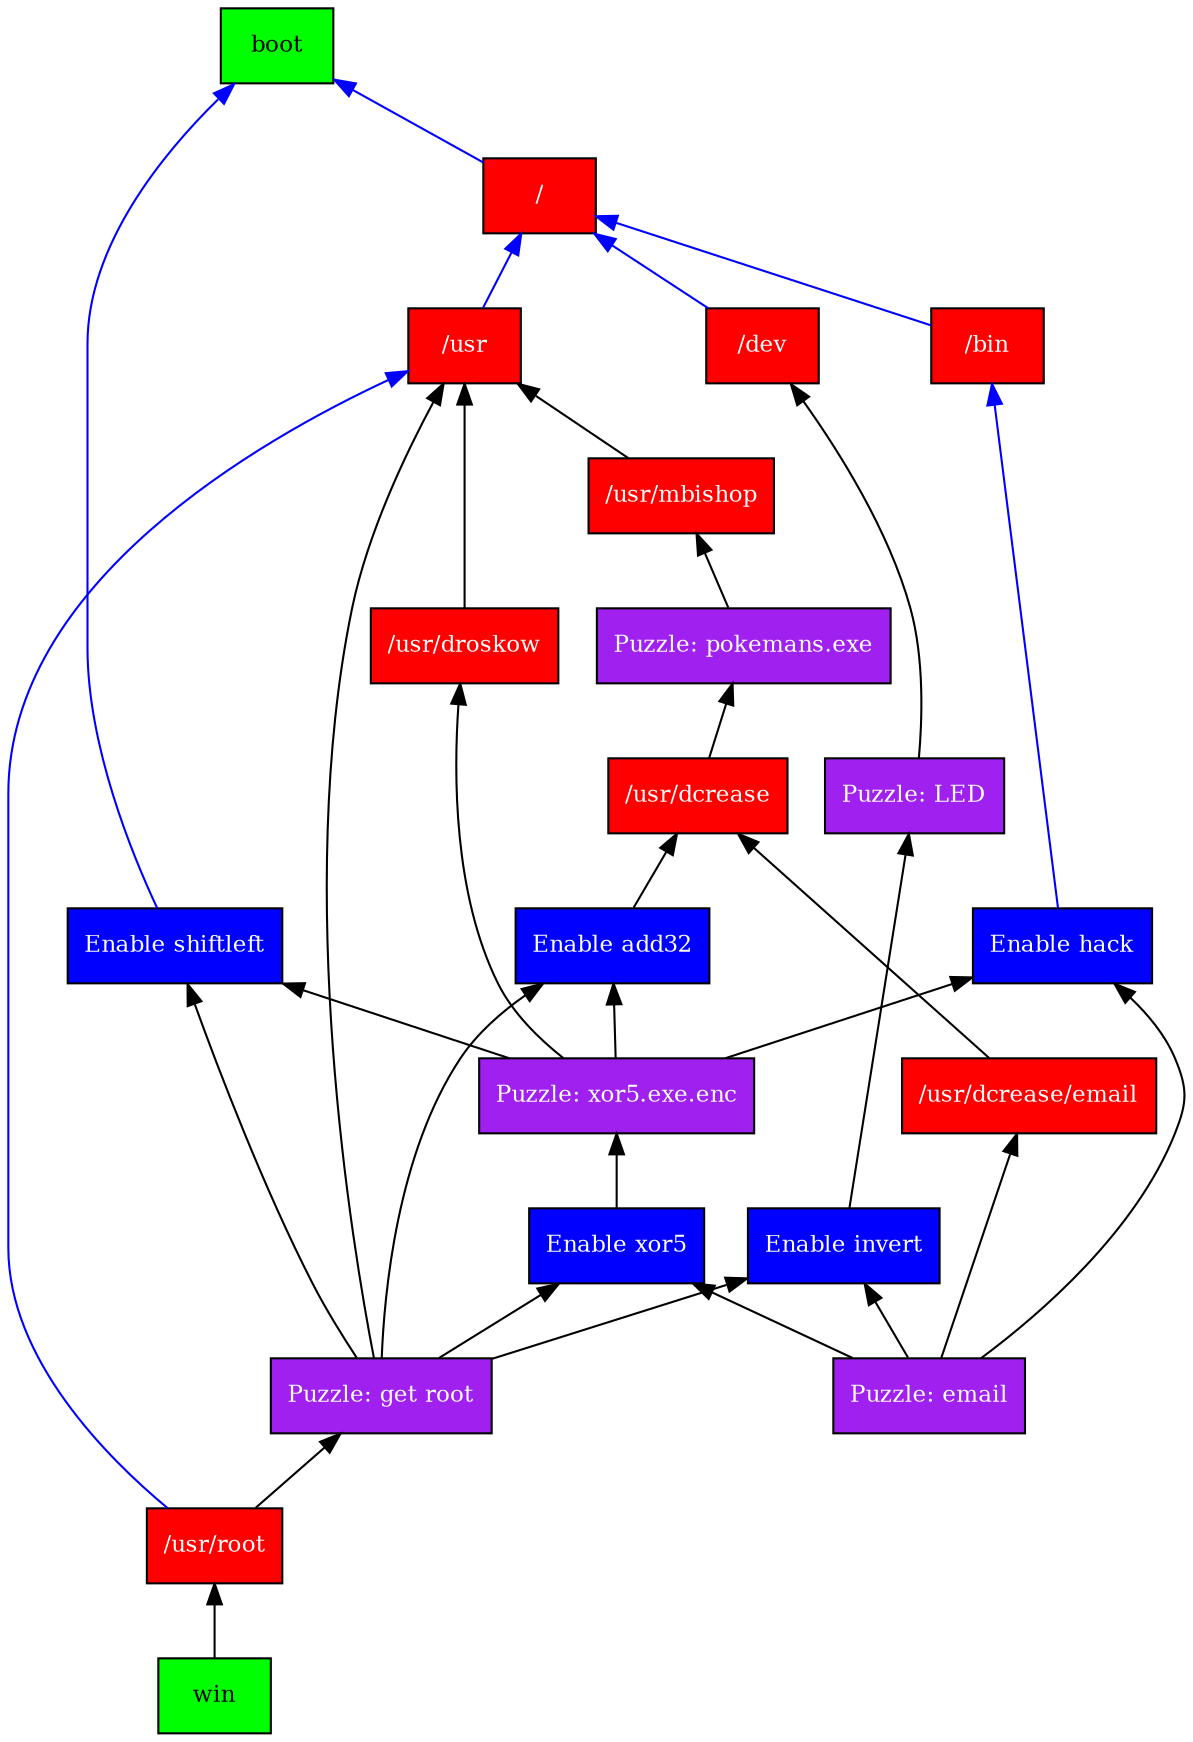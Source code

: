 digraph {
  node [shape=box, fontsize=11, fillcolor=white, style=filled]
  graph [dpi = 100]
  rankdir=BT

  enable_left [label="Enable shiftleft", fillcolor=blue, fontcolor=white]
  enable_xor5 [label="Enable xor5", fillcolor=blue, fontcolor=white]
  enable_hack [label="Enable hack", fillcolor=blue, fontcolor=white]
  enable_invert [label="Enable invert", fillcolor=blue, fontcolor=white]
  enable_add32 [label="Enable add32", fillcolor=blue, fontcolor=white]


  puzzle_led [label="Puzzle: LED", fillcolor=purple, fontcolor=white]
  puzzle_pokemans [label="Puzzle: pokemans.exe", fillcolor=purple, fontcolor=white]
  puzzle_xor5 [label="Puzzle: xor5.exe.enc", fillcolor=purple, fontcolor=white]
  puzzle_email [label="Puzzle: email", fillcolor=purple, fontcolor=white]
  puzzle_getroot [label="Puzzle: get root", fillcolor=purple, fontcolor=white]

  boot [fillcolor=green]
  root [label="/", fillcolor=red, fontcolor=white]
  win [fillcolor=green]

  usr [label="/usr", fillcolor=red, fontcolor=white]
  dev [label="/dev", fillcolor=red, fontcolor=white]
  bin [label="/bin", fillcolor=red, fontcolor=white]
  {rank=same; usr; dev; bin}

  usr_root [label="/usr/root", fillcolor=red, fontcolor=white]
  usr_mbishop [label="/usr/mbishop", fillcolor=red, fontcolor=white]
  usr_dcrease [label="/usr/dcrease", fillcolor=red, fontcolor=white]
  usr_dcrease_email [label="/usr/dcrease/email", fillcolor=red, fontcolor=white]
  usr_droskow [label="/usr/droskow", fillcolor=red, fontcolor=white]

  root -> boot [color=blue]
  enable_left -> boot [color=blue]

  dev -> root [color=blue]
  bin -> root [color=blue]
  usr -> root [color=blue]

  usr_mbishop -> usr
  usr_dcrease -> puzzle_pokemans
  usr_dcrease_email -> usr_dcrease
  usr_droskow -> usr

  usr_root -> puzzle_getroot
  usr_root -> usr [color=blue]

  enable_hack -> bin [color=blue]

  puzzle_led -> dev

  puzzle_pokemans -> usr_mbishop

  puzzle_xor5 -> enable_hack
  puzzle_xor5 -> enable_left
  puzzle_xor5 -> enable_add32
  puzzle_xor5 -> usr_droskow

  enable_xor5 -> puzzle_xor5

  puzzle_email -> enable_hack
  puzzle_email -> enable_xor5
  puzzle_email -> enable_invert
  puzzle_email -> usr_dcrease_email

  puzzle_getroot -> enable_left
  puzzle_getroot -> enable_xor5
  puzzle_getroot -> enable_invert
  puzzle_getroot -> enable_add32
  puzzle_getroot -> usr

  enable_invert -> puzzle_led
  enable_add32 -> usr_dcrease

  win -> usr_root
}
